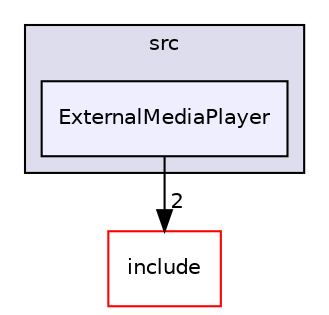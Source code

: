 digraph "/workplace/avs-device-sdk/AVSCommon/AVS/src/ExternalMediaPlayer" {
  compound=true
  node [ fontsize="10", fontname="Helvetica"];
  edge [ labelfontsize="10", labelfontname="Helvetica"];
  subgraph clusterdir_d94cc11696d13ea67fe90a2d6eb692db {
    graph [ bgcolor="#ddddee", pencolor="black", label="src" fontname="Helvetica", fontsize="10", URL="dir_d94cc11696d13ea67fe90a2d6eb692db.html"]
  dir_198b64896bfde6c030483a7573c2d398 [shape=box, label="ExternalMediaPlayer", style="filled", fillcolor="#eeeeff", pencolor="black", URL="dir_198b64896bfde6c030483a7573c2d398.html"];
  }
  dir_a8d3deb3c1282038af9ce4454694c1e1 [shape=box label="include" fillcolor="white" style="filled" color="red" URL="dir_a8d3deb3c1282038af9ce4454694c1e1.html"];
  dir_198b64896bfde6c030483a7573c2d398->dir_a8d3deb3c1282038af9ce4454694c1e1 [headlabel="2", labeldistance=1.5 headhref="dir_000057_000044.html"];
}
